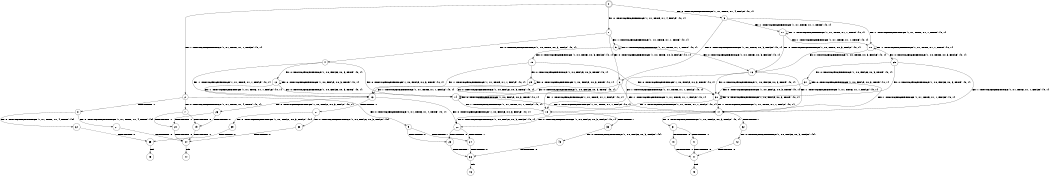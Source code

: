 digraph BCG {
size = "7, 10.5";
center = TRUE;
node [shape = circle];
0 [peripheries = 2];
0 -> 1 [label = "EX !0 !ATOMIC_EXCH_BRANCH (1, +1, TRUE, +1, 4, FALSE) !{0, 1}"];
0 -> 2 [label = "EX !1 !ATOMIC_EXCH_BRANCH (1, +1, TRUE, +1, 1, FALSE) !{0, 1}"];
0 -> 3 [label = "EX !0 !ATOMIC_EXCH_BRANCH (1, +1, TRUE, +1, 4, FALSE) !{0, 1}"];
1 -> 4 [label = "EX !0 !ATOMIC_EXCH_BRANCH (1, +0, TRUE, +0, 3, FALSE) !{0, 1}"];
1 -> 5 [label = "EX !1 !ATOMIC_EXCH_BRANCH (1, +1, TRUE, +1, 1, TRUE) !{0, 1}"];
1 -> 6 [label = "EX !0 !ATOMIC_EXCH_BRANCH (1, +0, TRUE, +0, 3, FALSE) !{0, 1}"];
2 -> 7 [label = "EX !0 !ATOMIC_EXCH_BRANCH (1, +1, TRUE, +1, 4, TRUE) !{0, 1}"];
2 -> 8 [label = "TERMINATE !1"];
2 -> 9 [label = "EX !0 !ATOMIC_EXCH_BRANCH (1, +1, TRUE, +1, 4, TRUE) !{0, 1}"];
3 -> 10 [label = "EX !1 !ATOMIC_EXCH_BRANCH (1, +1, TRUE, +1, 1, TRUE) !{0, 1}"];
3 -> 6 [label = "EX !0 !ATOMIC_EXCH_BRANCH (1, +0, TRUE, +0, 3, FALSE) !{0, 1}"];
3 -> 11 [label = "EX !1 !ATOMIC_EXCH_BRANCH (1, +1, TRUE, +1, 1, TRUE) !{0, 1}"];
4 -> 12 [label = "EX !0 !ATOMIC_EXCH_BRANCH (1, +0, FALSE, +0, 3, TRUE) !{0, 1}"];
4 -> 13 [label = "EX !1 !ATOMIC_EXCH_BRANCH (1, +1, TRUE, +1, 1, FALSE) !{0, 1}"];
4 -> 14 [label = "EX !0 !ATOMIC_EXCH_BRANCH (1, +0, FALSE, +0, 3, TRUE) !{0, 1}"];
5 -> 15 [label = "EX !0 !ATOMIC_EXCH_BRANCH (1, +0, TRUE, +0, 3, FALSE) !{0, 1}"];
5 -> 5 [label = "EX !1 !ATOMIC_EXCH_BRANCH (1, +1, TRUE, +1, 1, TRUE) !{0, 1}"];
5 -> 16 [label = "EX !0 !ATOMIC_EXCH_BRANCH (1, +0, TRUE, +0, 3, FALSE) !{0, 1}"];
6 -> 17 [label = "EX !1 !ATOMIC_EXCH_BRANCH (1, +1, TRUE, +1, 1, FALSE) !{0, 1}"];
6 -> 14 [label = "EX !0 !ATOMIC_EXCH_BRANCH (1, +0, FALSE, +0, 3, TRUE) !{0, 1}"];
6 -> 18 [label = "EX !1 !ATOMIC_EXCH_BRANCH (1, +1, TRUE, +1, 1, FALSE) !{0, 1}"];
7 -> 19 [label = "TERMINATE !0"];
7 -> 20 [label = "TERMINATE !1"];
8 -> 21 [label = "EX !0 !ATOMIC_EXCH_BRANCH (1, +1, TRUE, +1, 4, TRUE) !{0}"];
8 -> 22 [label = "EX !0 !ATOMIC_EXCH_BRANCH (1, +1, TRUE, +1, 4, TRUE) !{0}"];
9 -> 23 [label = "TERMINATE !0"];
9 -> 24 [label = "TERMINATE !1"];
10 -> 25 [label = "EX !0 !ATOMIC_EXCH_BRANCH (1, +0, TRUE, +0, 3, FALSE) !{0, 1}"];
10 -> 10 [label = "EX !1 !ATOMIC_EXCH_BRANCH (1, +1, TRUE, +1, 1, TRUE) !{0, 1}"];
10 -> 16 [label = "EX !0 !ATOMIC_EXCH_BRANCH (1, +0, TRUE, +0, 3, FALSE) !{0, 1}"];
11 -> 10 [label = "EX !1 !ATOMIC_EXCH_BRANCH (1, +1, TRUE, +1, 1, TRUE) !{0, 1}"];
11 -> 16 [label = "EX !0 !ATOMIC_EXCH_BRANCH (1, +0, TRUE, +0, 3, FALSE) !{0, 1}"];
11 -> 11 [label = "EX !1 !ATOMIC_EXCH_BRANCH (1, +1, TRUE, +1, 1, TRUE) !{0, 1}"];
12 -> 12 [label = "EX !0 !ATOMIC_EXCH_BRANCH (1, +0, FALSE, +0, 3, TRUE) !{0, 1}"];
12 -> 13 [label = "EX !1 !ATOMIC_EXCH_BRANCH (1, +1, TRUE, +1, 1, FALSE) !{0, 1}"];
12 -> 14 [label = "EX !0 !ATOMIC_EXCH_BRANCH (1, +0, FALSE, +0, 3, TRUE) !{0, 1}"];
13 -> 26 [label = "EX !0 !ATOMIC_EXCH_BRANCH (1, +0, FALSE, +0, 3, FALSE) !{0, 1}"];
13 -> 27 [label = "TERMINATE !1"];
13 -> 28 [label = "EX !0 !ATOMIC_EXCH_BRANCH (1, +0, FALSE, +0, 3, FALSE) !{0, 1}"];
14 -> 17 [label = "EX !1 !ATOMIC_EXCH_BRANCH (1, +1, TRUE, +1, 1, FALSE) !{0, 1}"];
14 -> 14 [label = "EX !0 !ATOMIC_EXCH_BRANCH (1, +0, FALSE, +0, 3, TRUE) !{0, 1}"];
14 -> 18 [label = "EX !1 !ATOMIC_EXCH_BRANCH (1, +1, TRUE, +1, 1, FALSE) !{0, 1}"];
15 -> 29 [label = "EX !0 !ATOMIC_EXCH_BRANCH (1, +0, FALSE, +0, 3, TRUE) !{0, 1}"];
15 -> 13 [label = "EX !1 !ATOMIC_EXCH_BRANCH (1, +1, TRUE, +1, 1, FALSE) !{0, 1}"];
15 -> 30 [label = "EX !0 !ATOMIC_EXCH_BRANCH (1, +0, FALSE, +0, 3, TRUE) !{0, 1}"];
16 -> 17 [label = "EX !1 !ATOMIC_EXCH_BRANCH (1, +1, TRUE, +1, 1, FALSE) !{0, 1}"];
16 -> 30 [label = "EX !0 !ATOMIC_EXCH_BRANCH (1, +0, FALSE, +0, 3, TRUE) !{0, 1}"];
16 -> 18 [label = "EX !1 !ATOMIC_EXCH_BRANCH (1, +1, TRUE, +1, 1, FALSE) !{0, 1}"];
17 -> 31 [label = "EX !0 !ATOMIC_EXCH_BRANCH (1, +0, FALSE, +0, 3, FALSE) !{0, 1}"];
17 -> 32 [label = "TERMINATE !1"];
17 -> 28 [label = "EX !0 !ATOMIC_EXCH_BRANCH (1, +0, FALSE, +0, 3, FALSE) !{0, 1}"];
18 -> 28 [label = "EX !0 !ATOMIC_EXCH_BRANCH (1, +0, FALSE, +0, 3, FALSE) !{0, 1}"];
18 -> 33 [label = "TERMINATE !1"];
19 -> 34 [label = "TERMINATE !1"];
20 -> 34 [label = "TERMINATE !0"];
21 -> 34 [label = "TERMINATE !0"];
22 -> 35 [label = "TERMINATE !0"];
23 -> 36 [label = "TERMINATE !1"];
24 -> 36 [label = "TERMINATE !0"];
25 -> 37 [label = "EX !0 !ATOMIC_EXCH_BRANCH (1, +0, FALSE, +0, 3, TRUE) !{0, 1}"];
25 -> 17 [label = "EX !1 !ATOMIC_EXCH_BRANCH (1, +1, TRUE, +1, 1, FALSE) !{0, 1}"];
25 -> 30 [label = "EX !0 !ATOMIC_EXCH_BRANCH (1, +0, FALSE, +0, 3, TRUE) !{0, 1}"];
26 -> 19 [label = "TERMINATE !0"];
26 -> 20 [label = "TERMINATE !1"];
27 -> 38 [label = "EX !0 !ATOMIC_EXCH_BRANCH (1, +0, FALSE, +0, 3, FALSE) !{0}"];
27 -> 39 [label = "EX !0 !ATOMIC_EXCH_BRANCH (1, +0, FALSE, +0, 3, FALSE) !{0}"];
28 -> 23 [label = "TERMINATE !0"];
28 -> 24 [label = "TERMINATE !1"];
29 -> 29 [label = "EX !0 !ATOMIC_EXCH_BRANCH (1, +0, FALSE, +0, 3, TRUE) !{0, 1}"];
29 -> 13 [label = "EX !1 !ATOMIC_EXCH_BRANCH (1, +1, TRUE, +1, 1, FALSE) !{0, 1}"];
29 -> 30 [label = "EX !0 !ATOMIC_EXCH_BRANCH (1, +0, FALSE, +0, 3, TRUE) !{0, 1}"];
30 -> 17 [label = "EX !1 !ATOMIC_EXCH_BRANCH (1, +1, TRUE, +1, 1, FALSE) !{0, 1}"];
30 -> 30 [label = "EX !0 !ATOMIC_EXCH_BRANCH (1, +0, FALSE, +0, 3, TRUE) !{0, 1}"];
30 -> 18 [label = "EX !1 !ATOMIC_EXCH_BRANCH (1, +1, TRUE, +1, 1, FALSE) !{0, 1}"];
31 -> 40 [label = "TERMINATE !0"];
31 -> 41 [label = "TERMINATE !1"];
32 -> 42 [label = "EX !0 !ATOMIC_EXCH_BRANCH (1, +0, FALSE, +0, 3, FALSE) !{0}"];
33 -> 43 [label = "EX !0 !ATOMIC_EXCH_BRANCH (1, +0, FALSE, +0, 3, FALSE) !{0}"];
34 -> 44 [label = "exit"];
35 -> 45 [label = "exit"];
36 -> 46 [label = "exit"];
37 -> 37 [label = "EX !0 !ATOMIC_EXCH_BRANCH (1, +0, FALSE, +0, 3, TRUE) !{0, 1}"];
37 -> 17 [label = "EX !1 !ATOMIC_EXCH_BRANCH (1, +1, TRUE, +1, 1, FALSE) !{0, 1}"];
37 -> 30 [label = "EX !0 !ATOMIC_EXCH_BRANCH (1, +0, FALSE, +0, 3, TRUE) !{0, 1}"];
38 -> 34 [label = "TERMINATE !0"];
39 -> 35 [label = "TERMINATE !0"];
40 -> 47 [label = "TERMINATE !1"];
41 -> 47 [label = "TERMINATE !0"];
42 -> 47 [label = "TERMINATE !0"];
43 -> 36 [label = "TERMINATE !0"];
47 -> 48 [label = "exit"];
}
